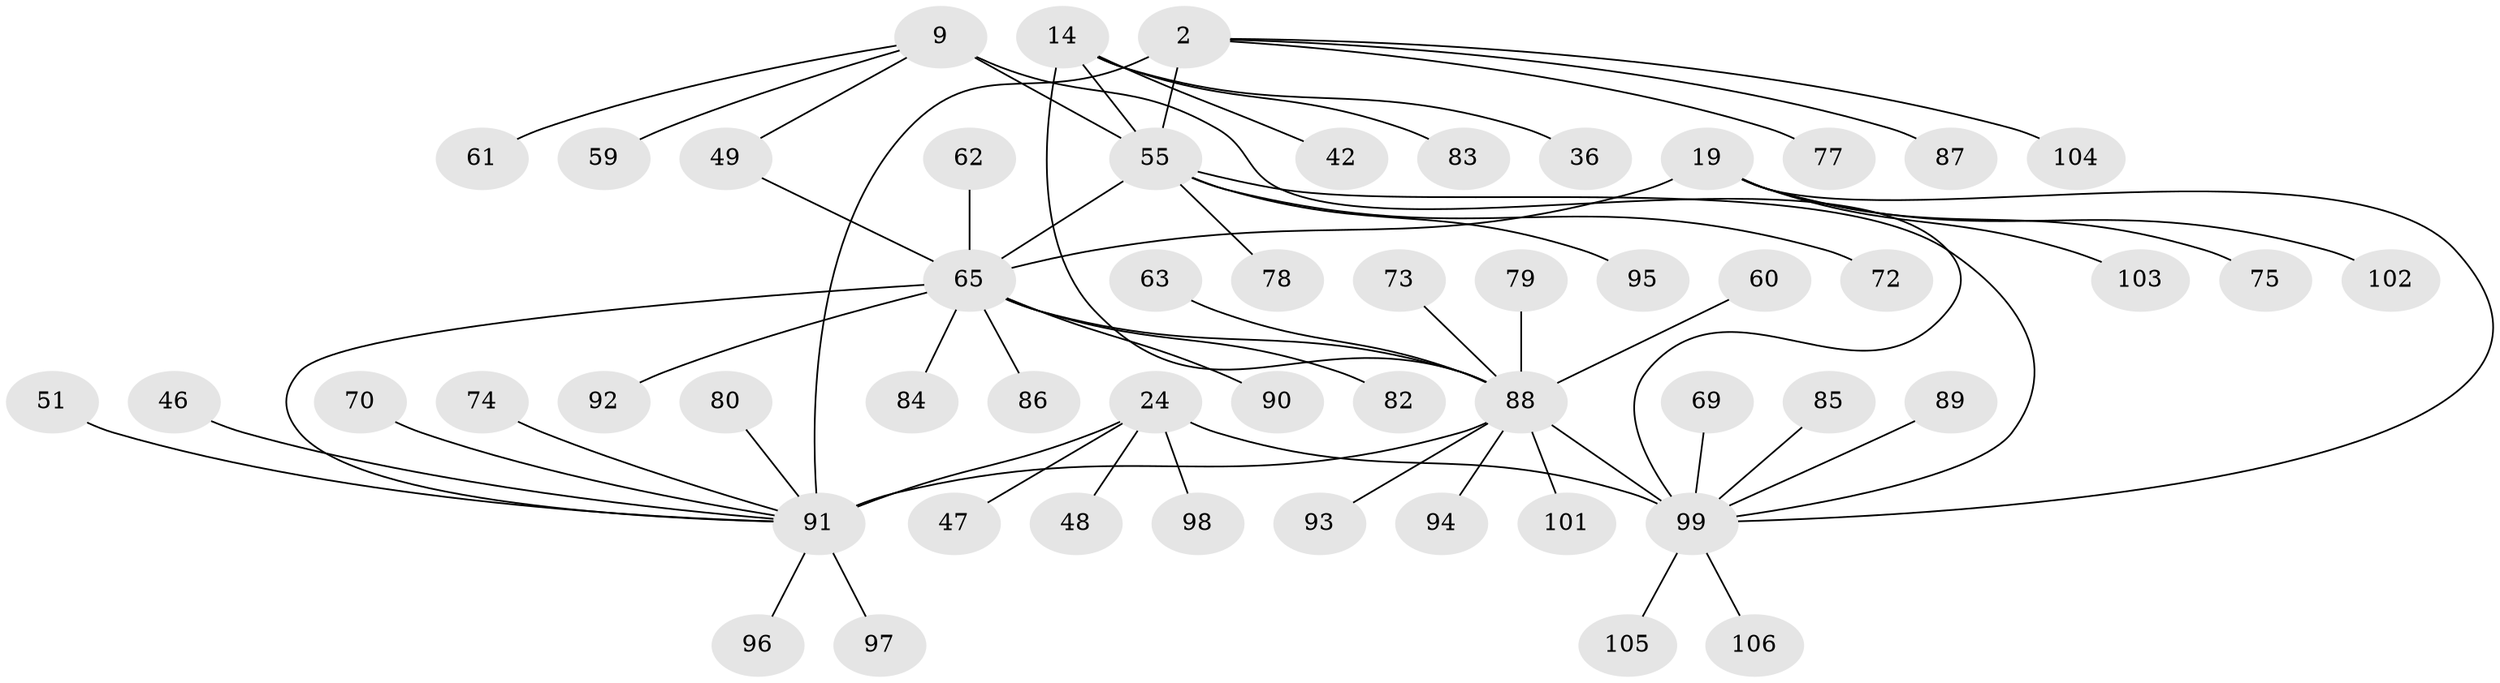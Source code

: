 // original degree distribution, {7: 0.03773584905660377, 5: 0.03773584905660377, 9: 0.04716981132075472, 10: 0.02830188679245283, 8: 0.03773584905660377, 6: 0.05660377358490566, 1: 0.5566037735849056, 2: 0.1792452830188679, 3: 0.018867924528301886}
// Generated by graph-tools (version 1.1) at 2025/58/03/04/25 21:58:31]
// undirected, 53 vertices, 60 edges
graph export_dot {
graph [start="1"]
  node [color=gray90,style=filled];
  2 [super="+1"];
  9 [super="+8"];
  14 [super="+13"];
  19 [super="+18"];
  24 [super="+22"];
  36;
  42;
  46;
  47;
  48;
  49;
  51;
  55 [super="+10+7"];
  59;
  60;
  61;
  62;
  63;
  65 [super="+17+20+26"];
  69;
  70;
  72 [super="+58"];
  73;
  74;
  75;
  77;
  78;
  79;
  80 [super="+57"];
  82;
  83;
  84;
  85 [super="+52"];
  86;
  87 [super="+76"];
  88 [super="+15+33+41+50"];
  89 [super="+34"];
  90;
  91 [super="+27+5+37+30+32+35"];
  92;
  93;
  94 [super="+29"];
  95 [super="+56"];
  96;
  97;
  98;
  99 [super="+81+25+31+53+68+66"];
  101;
  102 [super="+100"];
  103 [super="+54"];
  104;
  105 [super="+43"];
  106;
  2 -- 104;
  2 -- 77;
  2 -- 87;
  2 -- 91 [weight=6];
  2 -- 55;
  9 -- 59;
  9 -- 61;
  9 -- 49;
  9 -- 55 [weight=6];
  9 -- 99;
  14 -- 42;
  14 -- 83;
  14 -- 36;
  14 -- 88 [weight=6];
  14 -- 55;
  19 -- 75;
  19 -- 103;
  19 -- 102;
  19 -- 65 [weight=6];
  19 -- 99;
  24 -- 48;
  24 -- 98;
  24 -- 47;
  24 -- 91;
  24 -- 99 [weight=6];
  46 -- 91;
  49 -- 65;
  51 -- 91;
  55 -- 65;
  55 -- 72;
  55 -- 95;
  55 -- 99 [weight=2];
  55 -- 78;
  60 -- 88;
  62 -- 65;
  63 -- 88;
  65 -- 82;
  65 -- 84;
  65 -- 86;
  65 -- 88 [weight=2];
  65 -- 90;
  65 -- 92;
  65 -- 91 [weight=2];
  69 -- 99;
  70 -- 91;
  73 -- 88;
  74 -- 91;
  79 -- 88;
  80 -- 91;
  85 -- 99;
  88 -- 101;
  88 -- 91 [weight=2];
  88 -- 93;
  88 -- 94;
  88 -- 99;
  89 -- 99;
  91 -- 96;
  91 -- 97;
  99 -- 105;
  99 -- 106;
}
